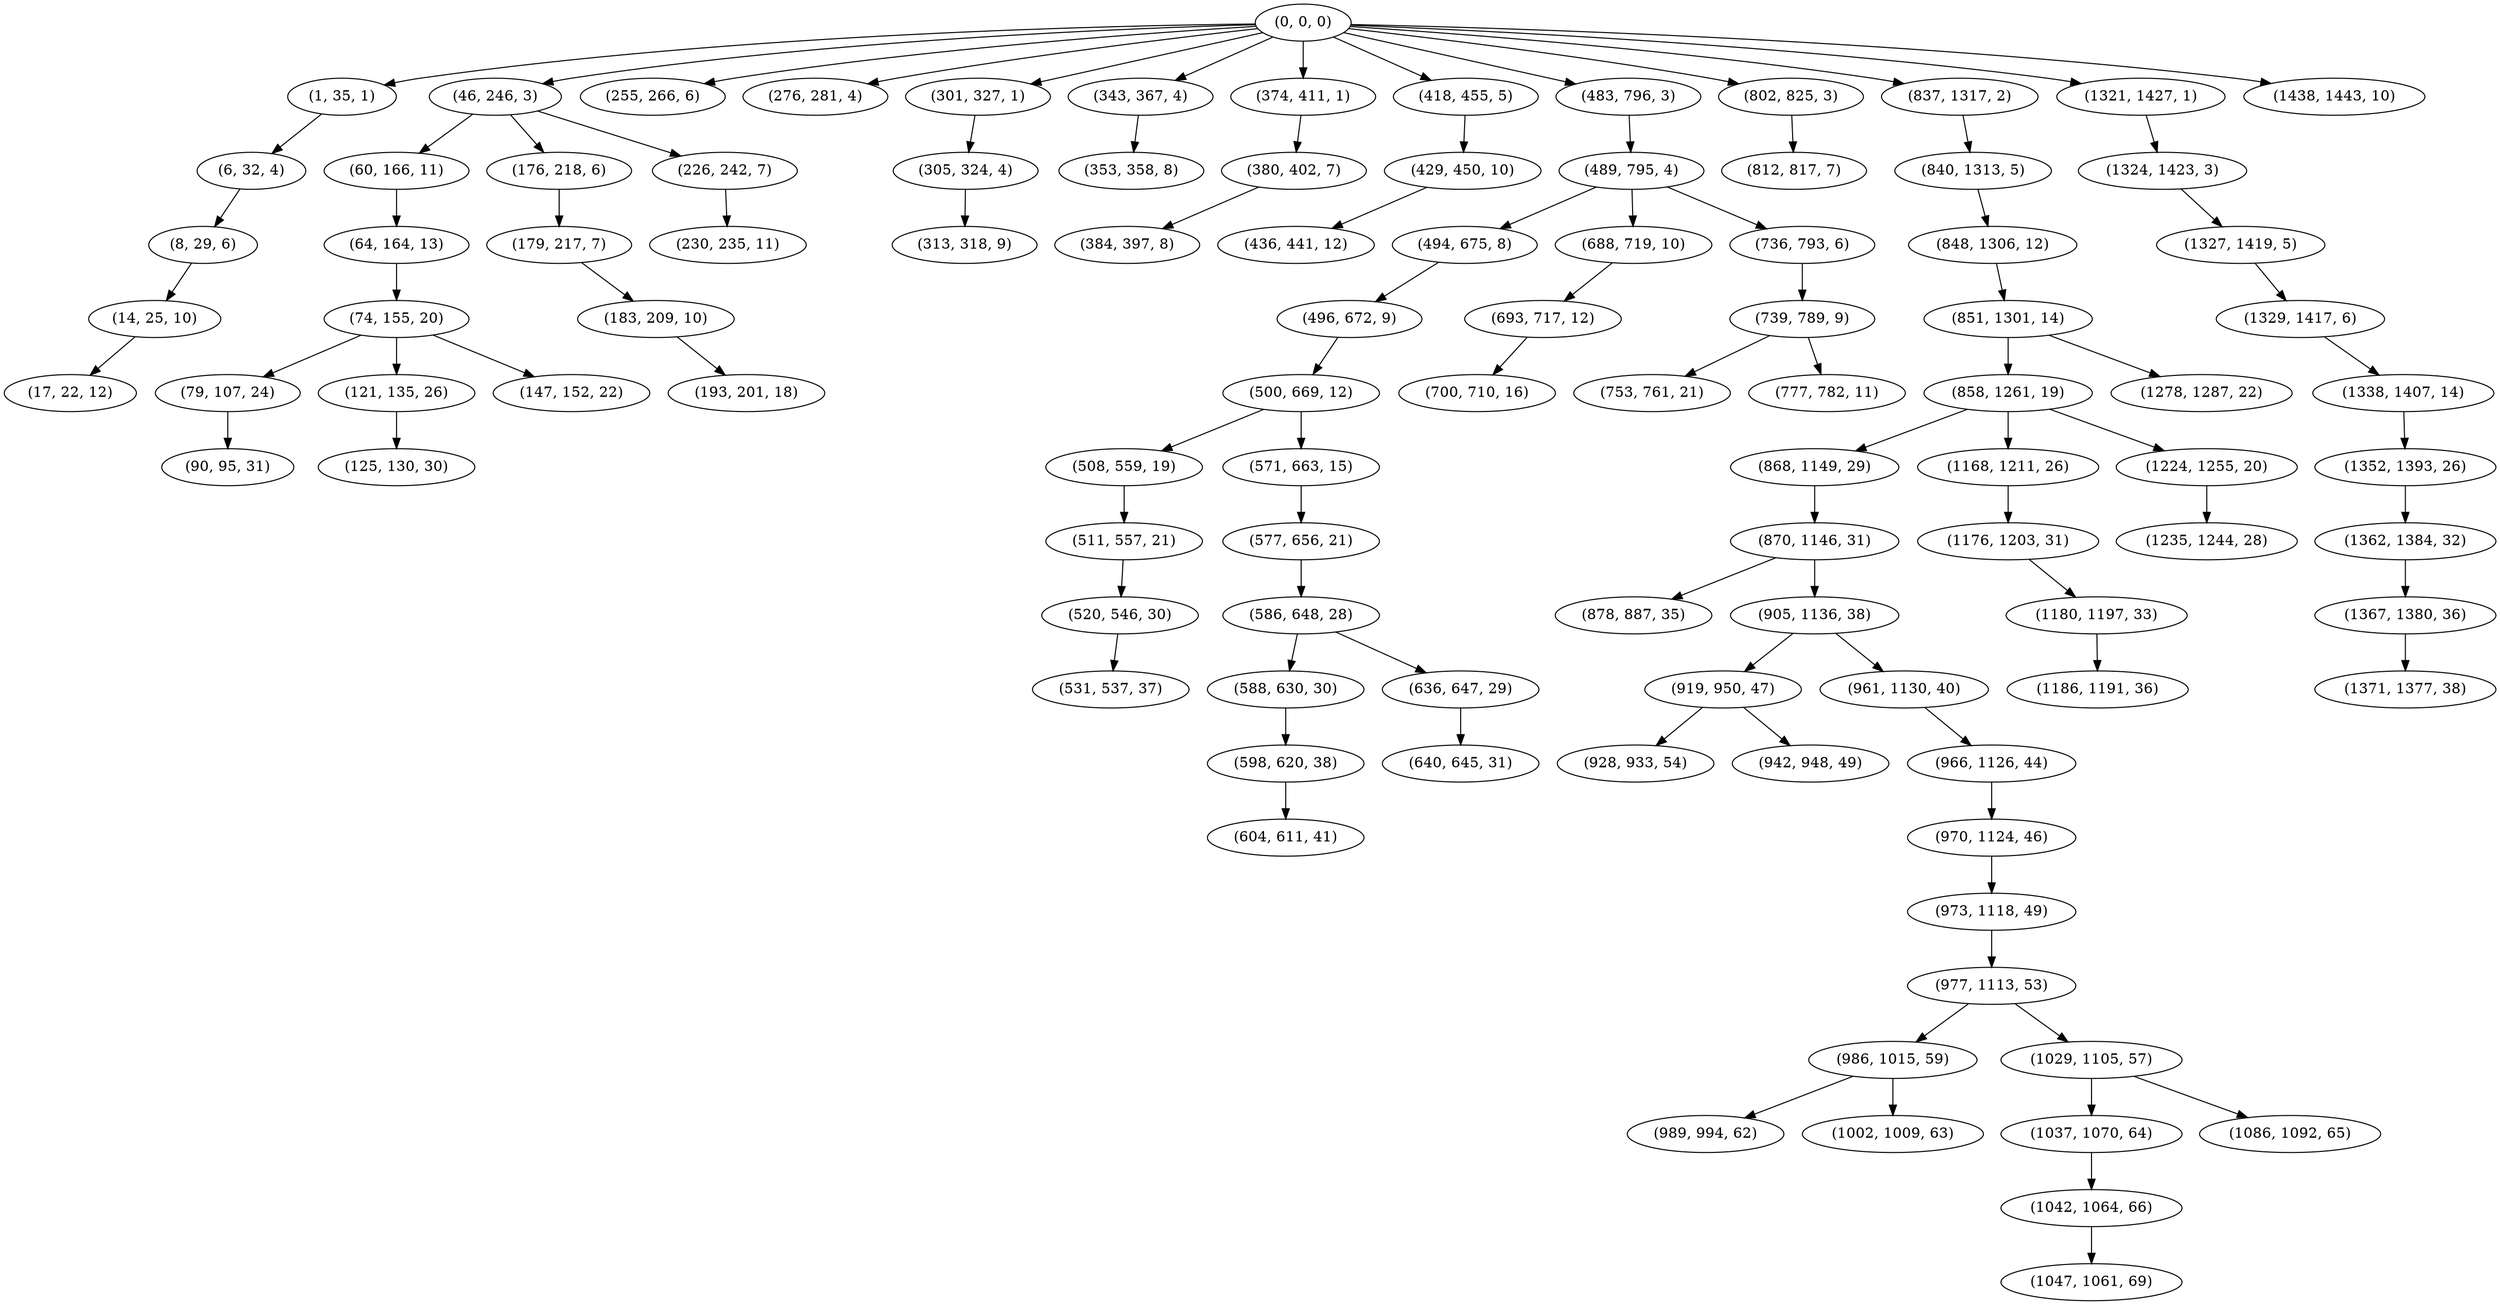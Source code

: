 digraph tree {
    "(0, 0, 0)";
    "(1, 35, 1)";
    "(6, 32, 4)";
    "(8, 29, 6)";
    "(14, 25, 10)";
    "(17, 22, 12)";
    "(46, 246, 3)";
    "(60, 166, 11)";
    "(64, 164, 13)";
    "(74, 155, 20)";
    "(79, 107, 24)";
    "(90, 95, 31)";
    "(121, 135, 26)";
    "(125, 130, 30)";
    "(147, 152, 22)";
    "(176, 218, 6)";
    "(179, 217, 7)";
    "(183, 209, 10)";
    "(193, 201, 18)";
    "(226, 242, 7)";
    "(230, 235, 11)";
    "(255, 266, 6)";
    "(276, 281, 4)";
    "(301, 327, 1)";
    "(305, 324, 4)";
    "(313, 318, 9)";
    "(343, 367, 4)";
    "(353, 358, 8)";
    "(374, 411, 1)";
    "(380, 402, 7)";
    "(384, 397, 8)";
    "(418, 455, 5)";
    "(429, 450, 10)";
    "(436, 441, 12)";
    "(483, 796, 3)";
    "(489, 795, 4)";
    "(494, 675, 8)";
    "(496, 672, 9)";
    "(500, 669, 12)";
    "(508, 559, 19)";
    "(511, 557, 21)";
    "(520, 546, 30)";
    "(531, 537, 37)";
    "(571, 663, 15)";
    "(577, 656, 21)";
    "(586, 648, 28)";
    "(588, 630, 30)";
    "(598, 620, 38)";
    "(604, 611, 41)";
    "(636, 647, 29)";
    "(640, 645, 31)";
    "(688, 719, 10)";
    "(693, 717, 12)";
    "(700, 710, 16)";
    "(736, 793, 6)";
    "(739, 789, 9)";
    "(753, 761, 21)";
    "(777, 782, 11)";
    "(802, 825, 3)";
    "(812, 817, 7)";
    "(837, 1317, 2)";
    "(840, 1313, 5)";
    "(848, 1306, 12)";
    "(851, 1301, 14)";
    "(858, 1261, 19)";
    "(868, 1149, 29)";
    "(870, 1146, 31)";
    "(878, 887, 35)";
    "(905, 1136, 38)";
    "(919, 950, 47)";
    "(928, 933, 54)";
    "(942, 948, 49)";
    "(961, 1130, 40)";
    "(966, 1126, 44)";
    "(970, 1124, 46)";
    "(973, 1118, 49)";
    "(977, 1113, 53)";
    "(986, 1015, 59)";
    "(989, 994, 62)";
    "(1002, 1009, 63)";
    "(1029, 1105, 57)";
    "(1037, 1070, 64)";
    "(1042, 1064, 66)";
    "(1047, 1061, 69)";
    "(1086, 1092, 65)";
    "(1168, 1211, 26)";
    "(1176, 1203, 31)";
    "(1180, 1197, 33)";
    "(1186, 1191, 36)";
    "(1224, 1255, 20)";
    "(1235, 1244, 28)";
    "(1278, 1287, 22)";
    "(1321, 1427, 1)";
    "(1324, 1423, 3)";
    "(1327, 1419, 5)";
    "(1329, 1417, 6)";
    "(1338, 1407, 14)";
    "(1352, 1393, 26)";
    "(1362, 1384, 32)";
    "(1367, 1380, 36)";
    "(1371, 1377, 38)";
    "(1438, 1443, 10)";
    "(0, 0, 0)" -> "(1, 35, 1)";
    "(0, 0, 0)" -> "(46, 246, 3)";
    "(0, 0, 0)" -> "(255, 266, 6)";
    "(0, 0, 0)" -> "(276, 281, 4)";
    "(0, 0, 0)" -> "(301, 327, 1)";
    "(0, 0, 0)" -> "(343, 367, 4)";
    "(0, 0, 0)" -> "(374, 411, 1)";
    "(0, 0, 0)" -> "(418, 455, 5)";
    "(0, 0, 0)" -> "(483, 796, 3)";
    "(0, 0, 0)" -> "(802, 825, 3)";
    "(0, 0, 0)" -> "(837, 1317, 2)";
    "(0, 0, 0)" -> "(1321, 1427, 1)";
    "(0, 0, 0)" -> "(1438, 1443, 10)";
    "(1, 35, 1)" -> "(6, 32, 4)";
    "(6, 32, 4)" -> "(8, 29, 6)";
    "(8, 29, 6)" -> "(14, 25, 10)";
    "(14, 25, 10)" -> "(17, 22, 12)";
    "(46, 246, 3)" -> "(60, 166, 11)";
    "(46, 246, 3)" -> "(176, 218, 6)";
    "(46, 246, 3)" -> "(226, 242, 7)";
    "(60, 166, 11)" -> "(64, 164, 13)";
    "(64, 164, 13)" -> "(74, 155, 20)";
    "(74, 155, 20)" -> "(79, 107, 24)";
    "(74, 155, 20)" -> "(121, 135, 26)";
    "(74, 155, 20)" -> "(147, 152, 22)";
    "(79, 107, 24)" -> "(90, 95, 31)";
    "(121, 135, 26)" -> "(125, 130, 30)";
    "(176, 218, 6)" -> "(179, 217, 7)";
    "(179, 217, 7)" -> "(183, 209, 10)";
    "(183, 209, 10)" -> "(193, 201, 18)";
    "(226, 242, 7)" -> "(230, 235, 11)";
    "(301, 327, 1)" -> "(305, 324, 4)";
    "(305, 324, 4)" -> "(313, 318, 9)";
    "(343, 367, 4)" -> "(353, 358, 8)";
    "(374, 411, 1)" -> "(380, 402, 7)";
    "(380, 402, 7)" -> "(384, 397, 8)";
    "(418, 455, 5)" -> "(429, 450, 10)";
    "(429, 450, 10)" -> "(436, 441, 12)";
    "(483, 796, 3)" -> "(489, 795, 4)";
    "(489, 795, 4)" -> "(494, 675, 8)";
    "(489, 795, 4)" -> "(688, 719, 10)";
    "(489, 795, 4)" -> "(736, 793, 6)";
    "(494, 675, 8)" -> "(496, 672, 9)";
    "(496, 672, 9)" -> "(500, 669, 12)";
    "(500, 669, 12)" -> "(508, 559, 19)";
    "(500, 669, 12)" -> "(571, 663, 15)";
    "(508, 559, 19)" -> "(511, 557, 21)";
    "(511, 557, 21)" -> "(520, 546, 30)";
    "(520, 546, 30)" -> "(531, 537, 37)";
    "(571, 663, 15)" -> "(577, 656, 21)";
    "(577, 656, 21)" -> "(586, 648, 28)";
    "(586, 648, 28)" -> "(588, 630, 30)";
    "(586, 648, 28)" -> "(636, 647, 29)";
    "(588, 630, 30)" -> "(598, 620, 38)";
    "(598, 620, 38)" -> "(604, 611, 41)";
    "(636, 647, 29)" -> "(640, 645, 31)";
    "(688, 719, 10)" -> "(693, 717, 12)";
    "(693, 717, 12)" -> "(700, 710, 16)";
    "(736, 793, 6)" -> "(739, 789, 9)";
    "(739, 789, 9)" -> "(753, 761, 21)";
    "(739, 789, 9)" -> "(777, 782, 11)";
    "(802, 825, 3)" -> "(812, 817, 7)";
    "(837, 1317, 2)" -> "(840, 1313, 5)";
    "(840, 1313, 5)" -> "(848, 1306, 12)";
    "(848, 1306, 12)" -> "(851, 1301, 14)";
    "(851, 1301, 14)" -> "(858, 1261, 19)";
    "(851, 1301, 14)" -> "(1278, 1287, 22)";
    "(858, 1261, 19)" -> "(868, 1149, 29)";
    "(858, 1261, 19)" -> "(1168, 1211, 26)";
    "(858, 1261, 19)" -> "(1224, 1255, 20)";
    "(868, 1149, 29)" -> "(870, 1146, 31)";
    "(870, 1146, 31)" -> "(878, 887, 35)";
    "(870, 1146, 31)" -> "(905, 1136, 38)";
    "(905, 1136, 38)" -> "(919, 950, 47)";
    "(905, 1136, 38)" -> "(961, 1130, 40)";
    "(919, 950, 47)" -> "(928, 933, 54)";
    "(919, 950, 47)" -> "(942, 948, 49)";
    "(961, 1130, 40)" -> "(966, 1126, 44)";
    "(966, 1126, 44)" -> "(970, 1124, 46)";
    "(970, 1124, 46)" -> "(973, 1118, 49)";
    "(973, 1118, 49)" -> "(977, 1113, 53)";
    "(977, 1113, 53)" -> "(986, 1015, 59)";
    "(977, 1113, 53)" -> "(1029, 1105, 57)";
    "(986, 1015, 59)" -> "(989, 994, 62)";
    "(986, 1015, 59)" -> "(1002, 1009, 63)";
    "(1029, 1105, 57)" -> "(1037, 1070, 64)";
    "(1029, 1105, 57)" -> "(1086, 1092, 65)";
    "(1037, 1070, 64)" -> "(1042, 1064, 66)";
    "(1042, 1064, 66)" -> "(1047, 1061, 69)";
    "(1168, 1211, 26)" -> "(1176, 1203, 31)";
    "(1176, 1203, 31)" -> "(1180, 1197, 33)";
    "(1180, 1197, 33)" -> "(1186, 1191, 36)";
    "(1224, 1255, 20)" -> "(1235, 1244, 28)";
    "(1321, 1427, 1)" -> "(1324, 1423, 3)";
    "(1324, 1423, 3)" -> "(1327, 1419, 5)";
    "(1327, 1419, 5)" -> "(1329, 1417, 6)";
    "(1329, 1417, 6)" -> "(1338, 1407, 14)";
    "(1338, 1407, 14)" -> "(1352, 1393, 26)";
    "(1352, 1393, 26)" -> "(1362, 1384, 32)";
    "(1362, 1384, 32)" -> "(1367, 1380, 36)";
    "(1367, 1380, 36)" -> "(1371, 1377, 38)";
}
